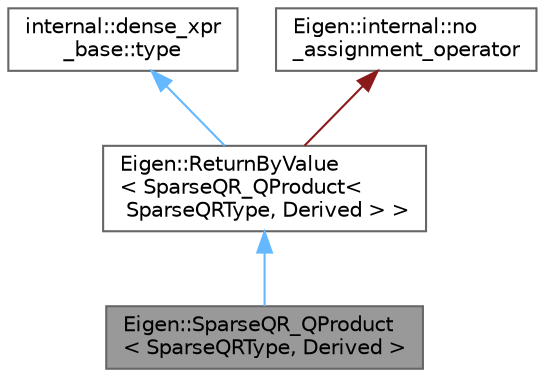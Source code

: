 digraph "Eigen::SparseQR_QProduct&lt; SparseQRType, Derived &gt;"
{
 // LATEX_PDF_SIZE
  bgcolor="transparent";
  edge [fontname=Helvetica,fontsize=10,labelfontname=Helvetica,labelfontsize=10];
  node [fontname=Helvetica,fontsize=10,shape=box,height=0.2,width=0.4];
  Node1 [id="Node000001",label="Eigen::SparseQR_QProduct\l\< SparseQRType, Derived \>",height=0.2,width=0.4,color="gray40", fillcolor="grey60", style="filled", fontcolor="black",tooltip=" "];
  Node2 -> Node1 [id="edge4_Node000001_Node000002",dir="back",color="steelblue1",style="solid",tooltip=" "];
  Node2 [id="Node000002",label="Eigen::ReturnByValue\l\< SparseQR_QProduct\<\l SparseQRType, Derived \> \>",height=0.2,width=0.4,color="gray40", fillcolor="white", style="filled",URL="$class_eigen_1_1_return_by_value.html",tooltip=" "];
  Node3 -> Node2 [id="edge5_Node000002_Node000003",dir="back",color="steelblue1",style="solid",tooltip=" "];
  Node3 [id="Node000003",label="internal::dense_xpr\l_base::type",height=0.2,width=0.4,color="gray40", fillcolor="white", style="filled",tooltip=" "];
  Node4 -> Node2 [id="edge6_Node000002_Node000004",dir="back",color="firebrick4",style="solid",tooltip=" "];
  Node4 [id="Node000004",label="Eigen::internal::no\l_assignment_operator",height=0.2,width=0.4,color="gray40", fillcolor="white", style="filled",URL="$class_eigen_1_1internal_1_1no__assignment__operator.html",tooltip=" "];
}
